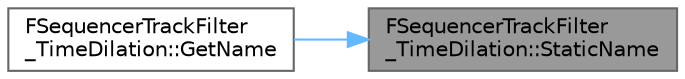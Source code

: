 digraph "FSequencerTrackFilter_TimeDilation::StaticName"
{
 // INTERACTIVE_SVG=YES
 // LATEX_PDF_SIZE
  bgcolor="transparent";
  edge [fontname=Helvetica,fontsize=10,labelfontname=Helvetica,labelfontsize=10];
  node [fontname=Helvetica,fontsize=10,shape=box,height=0.2,width=0.4];
  rankdir="RL";
  Node1 [id="Node000001",label="FSequencerTrackFilter\l_TimeDilation::StaticName",height=0.2,width=0.4,color="gray40", fillcolor="grey60", style="filled", fontcolor="black",tooltip=" "];
  Node1 -> Node2 [id="edge1_Node000001_Node000002",dir="back",color="steelblue1",style="solid",tooltip=" "];
  Node2 [id="Node000002",label="FSequencerTrackFilter\l_TimeDilation::GetName",height=0.2,width=0.4,color="grey40", fillcolor="white", style="filled",URL="$d6/d6b/classFSequencerTrackFilter__TimeDilation.html#a36b63fee8b0a0844ce06676c39333213",tooltip=" "];
}
